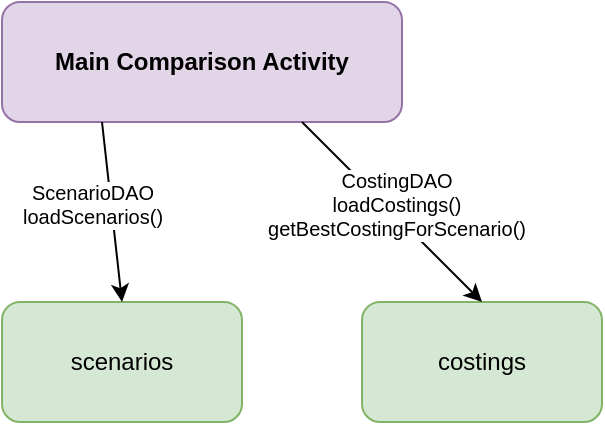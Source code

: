 <mxfile version="24.0.0" type="device">
  <diagram name="Main Comparison Dependencies" id="main-comparison">
    <mxGraphModel dx="1000" dy="600" grid="1" gridSize="10" guides="1" tooltips="1" connect="1" arrows="1" fold="1" page="1" pageScale="1" pageWidth="1200" pageHeight="800" math="0" shadow="0">
      <root>
        <mxCell id="0" />
        <mxCell id="1" parent="0" />
        
        <!-- Main Comparison Activity -->
        <mxCell id="main-comparison-activity" value="Main Comparison Activity" style="rounded=1;whiteSpace=wrap;html=1;fillColor=#E1D5E7;strokeColor=#9673A6;fontColor=#000000;fontStyle=1;" vertex="1" parent="1">
          <mxGeometry x="100" y="50" width="200" height="60" as="geometry" />
        </mxCell>
        
        <!-- Database Tables -->
        <mxCell id="scenarios-table" value="scenarios" style="rounded=1;whiteSpace=wrap;html=1;fillColor=#D5E8D4;strokeColor=#82B366;fontColor=#000000;" vertex="1" parent="1">
          <mxGeometry x="100" y="200" width="120" height="60" as="geometry" />
        </mxCell>
        
        <mxCell id="costings-table" value="costings" style="rounded=1;whiteSpace=wrap;html=1;fillColor=#D5E8D4;strokeColor=#82B366;fontColor=#000000;" vertex="1" parent="1">
          <mxGeometry x="280" y="200" width="120" height="60" as="geometry" />
        </mxCell>
        
        <!-- Connections with DAO annotations -->
        <mxCell id="connection1" value="" style="endArrow=classic;html=1;rounded=1;exitX=0.25;exitY=1;exitDx=0;exitDy=0;entryX=0.5;entryY=0;entryDx=0;entryDy=0;" edge="1" parent="1" source="main-comparison-activity" target="scenarios-table">
          <mxGeometry width="50" height="50" relative="1" as="geometry">
            <mxPoint x="300" y="300" as="sourcePoint" />
            <mxPoint x="350" y="250" as="targetPoint" />
          </mxGeometry>
        </mxCell>
        
        <mxCell id="dao1-label" value="ScenarioDAO&#xa;loadScenarios()" style="edgeLabel;html=1;align=center;verticalAlign=middle;resizable=0;points=[];fontSize=10;fontColor=#000000;labelBackgroundColor=#FFFFFF;" vertex="1" connectable="0" parent="connection1">
          <mxGeometry x="-0.2" y="1" relative="1" as="geometry">
            <mxPoint x="-10" y="5" as="offset" />
          </mxGeometry>
        </mxCell>
        
        <mxCell id="connection2" value="" style="endArrow=classic;html=1;rounded=1;exitX=0.75;exitY=1;exitDx=0;exitDy=0;entryX=0.5;entryY=0;entryDx=0;entryDy=0;" edge="1" parent="1" source="main-comparison-activity" target="costings-table">
          <mxGeometry width="50" height="50" relative="1" as="geometry">
            <mxPoint x="300" y="300" as="sourcePoint" />
            <mxPoint x="350" y="250" as="targetPoint" />
          </mxGeometry>
        </mxCell>
        
        <mxCell id="dao2-label" value="CostingDAO&#xa;loadCostings()&#xa;getBestCostingForScenario()" style="edgeLabel;html=1;align=center;verticalAlign=middle;resizable=0;points=[];fontSize=10;fontColor=#000000;labelBackgroundColor=#FFFFFF;" vertex="1" connectable="0" parent="connection2">
          <mxGeometry x="-0.2" y="1" relative="1" as="geometry">
            <mxPoint x="10" y="5" as="offset" />
          </mxGeometry>
        </mxCell>
        
      </root>
    </mxGraphModel>
  </diagram>
</mxfile>